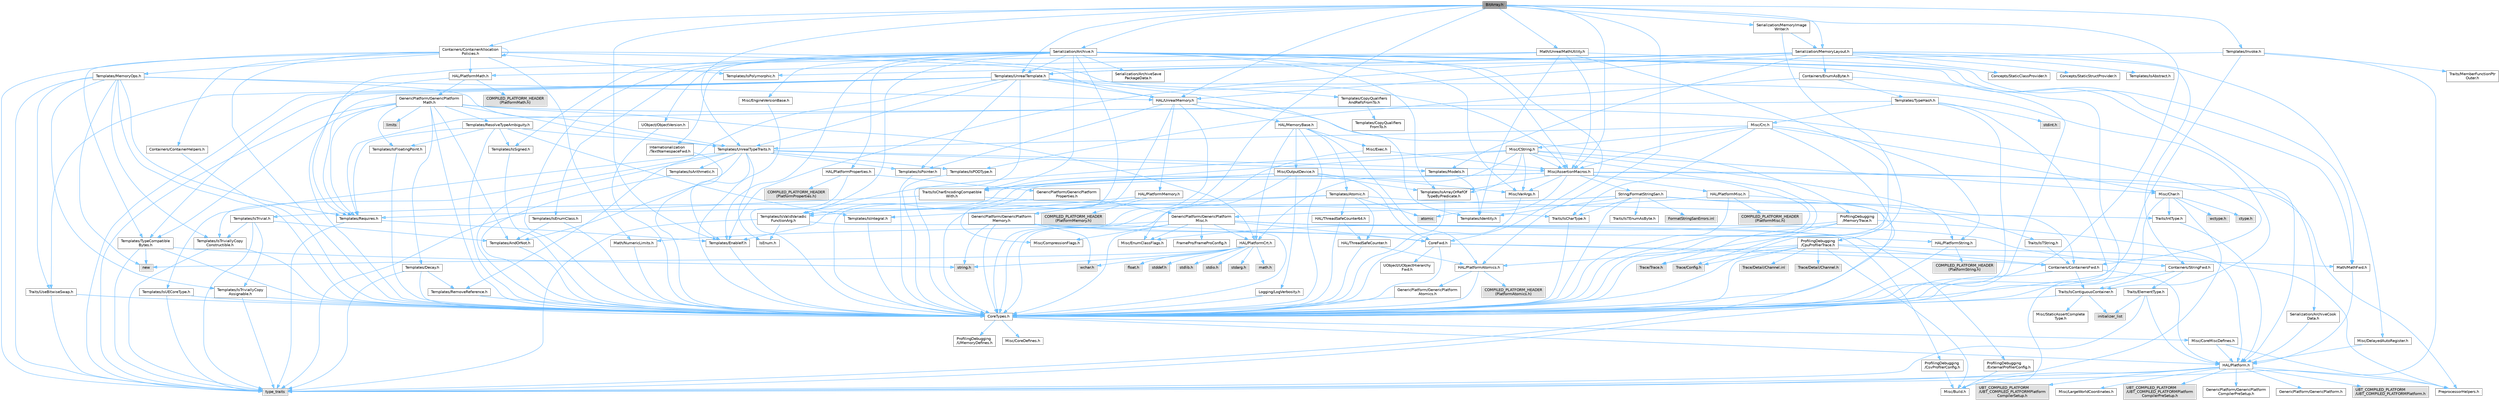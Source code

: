 digraph "BitArray.h"
{
 // INTERACTIVE_SVG=YES
 // LATEX_PDF_SIZE
  bgcolor="transparent";
  edge [fontname=Helvetica,fontsize=10,labelfontname=Helvetica,labelfontsize=10];
  node [fontname=Helvetica,fontsize=10,shape=box,height=0.2,width=0.4];
  Node1 [id="Node000001",label="BitArray.h",height=0.2,width=0.4,color="gray40", fillcolor="grey60", style="filled", fontcolor="black",tooltip=" "];
  Node1 -> Node2 [id="edge1_Node000001_Node000002",color="steelblue1",style="solid",tooltip=" "];
  Node2 [id="Node000002",label="Containers/ContainerAllocation\lPolicies.h",height=0.2,width=0.4,color="grey40", fillcolor="white", style="filled",URL="$d7/dff/ContainerAllocationPolicies_8h.html",tooltip=" "];
  Node2 -> Node3 [id="edge2_Node000002_Node000003",color="steelblue1",style="solid",tooltip=" "];
  Node3 [id="Node000003",label="CoreTypes.h",height=0.2,width=0.4,color="grey40", fillcolor="white", style="filled",URL="$dc/dec/CoreTypes_8h.html",tooltip=" "];
  Node3 -> Node4 [id="edge3_Node000003_Node000004",color="steelblue1",style="solid",tooltip=" "];
  Node4 [id="Node000004",label="HAL/Platform.h",height=0.2,width=0.4,color="grey40", fillcolor="white", style="filled",URL="$d9/dd0/Platform_8h.html",tooltip=" "];
  Node4 -> Node5 [id="edge4_Node000004_Node000005",color="steelblue1",style="solid",tooltip=" "];
  Node5 [id="Node000005",label="Misc/Build.h",height=0.2,width=0.4,color="grey40", fillcolor="white", style="filled",URL="$d3/dbb/Build_8h.html",tooltip=" "];
  Node4 -> Node6 [id="edge5_Node000004_Node000006",color="steelblue1",style="solid",tooltip=" "];
  Node6 [id="Node000006",label="Misc/LargeWorldCoordinates.h",height=0.2,width=0.4,color="grey40", fillcolor="white", style="filled",URL="$d2/dcb/LargeWorldCoordinates_8h.html",tooltip=" "];
  Node4 -> Node7 [id="edge6_Node000004_Node000007",color="steelblue1",style="solid",tooltip=" "];
  Node7 [id="Node000007",label="type_traits",height=0.2,width=0.4,color="grey60", fillcolor="#E0E0E0", style="filled",tooltip=" "];
  Node4 -> Node8 [id="edge7_Node000004_Node000008",color="steelblue1",style="solid",tooltip=" "];
  Node8 [id="Node000008",label="PreprocessorHelpers.h",height=0.2,width=0.4,color="grey40", fillcolor="white", style="filled",URL="$db/ddb/PreprocessorHelpers_8h.html",tooltip=" "];
  Node4 -> Node9 [id="edge8_Node000004_Node000009",color="steelblue1",style="solid",tooltip=" "];
  Node9 [id="Node000009",label="UBT_COMPILED_PLATFORM\l/UBT_COMPILED_PLATFORMPlatform\lCompilerPreSetup.h",height=0.2,width=0.4,color="grey60", fillcolor="#E0E0E0", style="filled",tooltip=" "];
  Node4 -> Node10 [id="edge9_Node000004_Node000010",color="steelblue1",style="solid",tooltip=" "];
  Node10 [id="Node000010",label="GenericPlatform/GenericPlatform\lCompilerPreSetup.h",height=0.2,width=0.4,color="grey40", fillcolor="white", style="filled",URL="$d9/dc8/GenericPlatformCompilerPreSetup_8h.html",tooltip=" "];
  Node4 -> Node11 [id="edge10_Node000004_Node000011",color="steelblue1",style="solid",tooltip=" "];
  Node11 [id="Node000011",label="GenericPlatform/GenericPlatform.h",height=0.2,width=0.4,color="grey40", fillcolor="white", style="filled",URL="$d6/d84/GenericPlatform_8h.html",tooltip=" "];
  Node4 -> Node12 [id="edge11_Node000004_Node000012",color="steelblue1",style="solid",tooltip=" "];
  Node12 [id="Node000012",label="UBT_COMPILED_PLATFORM\l/UBT_COMPILED_PLATFORMPlatform.h",height=0.2,width=0.4,color="grey60", fillcolor="#E0E0E0", style="filled",tooltip=" "];
  Node4 -> Node13 [id="edge12_Node000004_Node000013",color="steelblue1",style="solid",tooltip=" "];
  Node13 [id="Node000013",label="UBT_COMPILED_PLATFORM\l/UBT_COMPILED_PLATFORMPlatform\lCompilerSetup.h",height=0.2,width=0.4,color="grey60", fillcolor="#E0E0E0", style="filled",tooltip=" "];
  Node3 -> Node14 [id="edge13_Node000003_Node000014",color="steelblue1",style="solid",tooltip=" "];
  Node14 [id="Node000014",label="ProfilingDebugging\l/UMemoryDefines.h",height=0.2,width=0.4,color="grey40", fillcolor="white", style="filled",URL="$d2/da2/UMemoryDefines_8h.html",tooltip=" "];
  Node3 -> Node15 [id="edge14_Node000003_Node000015",color="steelblue1",style="solid",tooltip=" "];
  Node15 [id="Node000015",label="Misc/CoreMiscDefines.h",height=0.2,width=0.4,color="grey40", fillcolor="white", style="filled",URL="$da/d38/CoreMiscDefines_8h.html",tooltip=" "];
  Node15 -> Node4 [id="edge15_Node000015_Node000004",color="steelblue1",style="solid",tooltip=" "];
  Node15 -> Node8 [id="edge16_Node000015_Node000008",color="steelblue1",style="solid",tooltip=" "];
  Node3 -> Node16 [id="edge17_Node000003_Node000016",color="steelblue1",style="solid",tooltip=" "];
  Node16 [id="Node000016",label="Misc/CoreDefines.h",height=0.2,width=0.4,color="grey40", fillcolor="white", style="filled",URL="$d3/dd2/CoreDefines_8h.html",tooltip=" "];
  Node2 -> Node17 [id="edge18_Node000002_Node000017",color="steelblue1",style="solid",tooltip=" "];
  Node17 [id="Node000017",label="Containers/ContainerHelpers.h",height=0.2,width=0.4,color="grey40", fillcolor="white", style="filled",URL="$d7/d33/ContainerHelpers_8h.html",tooltip=" "];
  Node17 -> Node3 [id="edge19_Node000017_Node000003",color="steelblue1",style="solid",tooltip=" "];
  Node2 -> Node2 [id="edge20_Node000002_Node000002",color="steelblue1",style="solid",tooltip=" "];
  Node2 -> Node18 [id="edge21_Node000002_Node000018",color="steelblue1",style="solid",tooltip=" "];
  Node18 [id="Node000018",label="HAL/PlatformMath.h",height=0.2,width=0.4,color="grey40", fillcolor="white", style="filled",URL="$dc/d53/PlatformMath_8h.html",tooltip=" "];
  Node18 -> Node3 [id="edge22_Node000018_Node000003",color="steelblue1",style="solid",tooltip=" "];
  Node18 -> Node19 [id="edge23_Node000018_Node000019",color="steelblue1",style="solid",tooltip=" "];
  Node19 [id="Node000019",label="GenericPlatform/GenericPlatform\lMath.h",height=0.2,width=0.4,color="grey40", fillcolor="white", style="filled",URL="$d5/d79/GenericPlatformMath_8h.html",tooltip=" "];
  Node19 -> Node3 [id="edge24_Node000019_Node000003",color="steelblue1",style="solid",tooltip=" "];
  Node19 -> Node20 [id="edge25_Node000019_Node000020",color="steelblue1",style="solid",tooltip=" "];
  Node20 [id="Node000020",label="Containers/ContainersFwd.h",height=0.2,width=0.4,color="grey40", fillcolor="white", style="filled",URL="$d4/d0a/ContainersFwd_8h.html",tooltip=" "];
  Node20 -> Node4 [id="edge26_Node000020_Node000004",color="steelblue1",style="solid",tooltip=" "];
  Node20 -> Node3 [id="edge27_Node000020_Node000003",color="steelblue1",style="solid",tooltip=" "];
  Node20 -> Node21 [id="edge28_Node000020_Node000021",color="steelblue1",style="solid",tooltip=" "];
  Node21 [id="Node000021",label="Traits/IsContiguousContainer.h",height=0.2,width=0.4,color="grey40", fillcolor="white", style="filled",URL="$d5/d3c/IsContiguousContainer_8h.html",tooltip=" "];
  Node21 -> Node3 [id="edge29_Node000021_Node000003",color="steelblue1",style="solid",tooltip=" "];
  Node21 -> Node22 [id="edge30_Node000021_Node000022",color="steelblue1",style="solid",tooltip=" "];
  Node22 [id="Node000022",label="Misc/StaticAssertComplete\lType.h",height=0.2,width=0.4,color="grey40", fillcolor="white", style="filled",URL="$d5/d4e/StaticAssertCompleteType_8h.html",tooltip=" "];
  Node21 -> Node23 [id="edge31_Node000021_Node000023",color="steelblue1",style="solid",tooltip=" "];
  Node23 [id="Node000023",label="initializer_list",height=0.2,width=0.4,color="grey60", fillcolor="#E0E0E0", style="filled",tooltip=" "];
  Node19 -> Node24 [id="edge32_Node000019_Node000024",color="steelblue1",style="solid",tooltip=" "];
  Node24 [id="Node000024",label="HAL/PlatformCrt.h",height=0.2,width=0.4,color="grey40", fillcolor="white", style="filled",URL="$d8/d75/PlatformCrt_8h.html",tooltip=" "];
  Node24 -> Node25 [id="edge33_Node000024_Node000025",color="steelblue1",style="solid",tooltip=" "];
  Node25 [id="Node000025",label="new",height=0.2,width=0.4,color="grey60", fillcolor="#E0E0E0", style="filled",tooltip=" "];
  Node24 -> Node26 [id="edge34_Node000024_Node000026",color="steelblue1",style="solid",tooltip=" "];
  Node26 [id="Node000026",label="wchar.h",height=0.2,width=0.4,color="grey60", fillcolor="#E0E0E0", style="filled",tooltip=" "];
  Node24 -> Node27 [id="edge35_Node000024_Node000027",color="steelblue1",style="solid",tooltip=" "];
  Node27 [id="Node000027",label="stddef.h",height=0.2,width=0.4,color="grey60", fillcolor="#E0E0E0", style="filled",tooltip=" "];
  Node24 -> Node28 [id="edge36_Node000024_Node000028",color="steelblue1",style="solid",tooltip=" "];
  Node28 [id="Node000028",label="stdlib.h",height=0.2,width=0.4,color="grey60", fillcolor="#E0E0E0", style="filled",tooltip=" "];
  Node24 -> Node29 [id="edge37_Node000024_Node000029",color="steelblue1",style="solid",tooltip=" "];
  Node29 [id="Node000029",label="stdio.h",height=0.2,width=0.4,color="grey60", fillcolor="#E0E0E0", style="filled",tooltip=" "];
  Node24 -> Node30 [id="edge38_Node000024_Node000030",color="steelblue1",style="solid",tooltip=" "];
  Node30 [id="Node000030",label="stdarg.h",height=0.2,width=0.4,color="grey60", fillcolor="#E0E0E0", style="filled",tooltip=" "];
  Node24 -> Node31 [id="edge39_Node000024_Node000031",color="steelblue1",style="solid",tooltip=" "];
  Node31 [id="Node000031",label="math.h",height=0.2,width=0.4,color="grey60", fillcolor="#E0E0E0", style="filled",tooltip=" "];
  Node24 -> Node32 [id="edge40_Node000024_Node000032",color="steelblue1",style="solid",tooltip=" "];
  Node32 [id="Node000032",label="float.h",height=0.2,width=0.4,color="grey60", fillcolor="#E0E0E0", style="filled",tooltip=" "];
  Node24 -> Node33 [id="edge41_Node000024_Node000033",color="steelblue1",style="solid",tooltip=" "];
  Node33 [id="Node000033",label="string.h",height=0.2,width=0.4,color="grey60", fillcolor="#E0E0E0", style="filled",tooltip=" "];
  Node19 -> Node34 [id="edge42_Node000019_Node000034",color="steelblue1",style="solid",tooltip=" "];
  Node34 [id="Node000034",label="Templates/AndOrNot.h",height=0.2,width=0.4,color="grey40", fillcolor="white", style="filled",URL="$db/d0a/AndOrNot_8h.html",tooltip=" "];
  Node34 -> Node3 [id="edge43_Node000034_Node000003",color="steelblue1",style="solid",tooltip=" "];
  Node19 -> Node35 [id="edge44_Node000019_Node000035",color="steelblue1",style="solid",tooltip=" "];
  Node35 [id="Node000035",label="Templates/Decay.h",height=0.2,width=0.4,color="grey40", fillcolor="white", style="filled",URL="$dd/d0f/Decay_8h.html",tooltip=" "];
  Node35 -> Node3 [id="edge45_Node000035_Node000003",color="steelblue1",style="solid",tooltip=" "];
  Node35 -> Node36 [id="edge46_Node000035_Node000036",color="steelblue1",style="solid",tooltip=" "];
  Node36 [id="Node000036",label="Templates/RemoveReference.h",height=0.2,width=0.4,color="grey40", fillcolor="white", style="filled",URL="$da/dbe/RemoveReference_8h.html",tooltip=" "];
  Node36 -> Node3 [id="edge47_Node000036_Node000003",color="steelblue1",style="solid",tooltip=" "];
  Node35 -> Node7 [id="edge48_Node000035_Node000007",color="steelblue1",style="solid",tooltip=" "];
  Node19 -> Node37 [id="edge49_Node000019_Node000037",color="steelblue1",style="solid",tooltip=" "];
  Node37 [id="Node000037",label="Templates/IsFloatingPoint.h",height=0.2,width=0.4,color="grey40", fillcolor="white", style="filled",URL="$d3/d11/IsFloatingPoint_8h.html",tooltip=" "];
  Node37 -> Node3 [id="edge50_Node000037_Node000003",color="steelblue1",style="solid",tooltip=" "];
  Node19 -> Node38 [id="edge51_Node000019_Node000038",color="steelblue1",style="solid",tooltip=" "];
  Node38 [id="Node000038",label="Templates/UnrealTypeTraits.h",height=0.2,width=0.4,color="grey40", fillcolor="white", style="filled",URL="$d2/d2d/UnrealTypeTraits_8h.html",tooltip=" "];
  Node38 -> Node3 [id="edge52_Node000038_Node000003",color="steelblue1",style="solid",tooltip=" "];
  Node38 -> Node39 [id="edge53_Node000038_Node000039",color="steelblue1",style="solid",tooltip=" "];
  Node39 [id="Node000039",label="Templates/IsPointer.h",height=0.2,width=0.4,color="grey40", fillcolor="white", style="filled",URL="$d7/d05/IsPointer_8h.html",tooltip=" "];
  Node39 -> Node3 [id="edge54_Node000039_Node000003",color="steelblue1",style="solid",tooltip=" "];
  Node38 -> Node40 [id="edge55_Node000038_Node000040",color="steelblue1",style="solid",tooltip=" "];
  Node40 [id="Node000040",label="Misc/AssertionMacros.h",height=0.2,width=0.4,color="grey40", fillcolor="white", style="filled",URL="$d0/dfa/AssertionMacros_8h.html",tooltip=" "];
  Node40 -> Node3 [id="edge56_Node000040_Node000003",color="steelblue1",style="solid",tooltip=" "];
  Node40 -> Node4 [id="edge57_Node000040_Node000004",color="steelblue1",style="solid",tooltip=" "];
  Node40 -> Node41 [id="edge58_Node000040_Node000041",color="steelblue1",style="solid",tooltip=" "];
  Node41 [id="Node000041",label="HAL/PlatformMisc.h",height=0.2,width=0.4,color="grey40", fillcolor="white", style="filled",URL="$d0/df5/PlatformMisc_8h.html",tooltip=" "];
  Node41 -> Node3 [id="edge59_Node000041_Node000003",color="steelblue1",style="solid",tooltip=" "];
  Node41 -> Node42 [id="edge60_Node000041_Node000042",color="steelblue1",style="solid",tooltip=" "];
  Node42 [id="Node000042",label="GenericPlatform/GenericPlatform\lMisc.h",height=0.2,width=0.4,color="grey40", fillcolor="white", style="filled",URL="$db/d9a/GenericPlatformMisc_8h.html",tooltip=" "];
  Node42 -> Node43 [id="edge61_Node000042_Node000043",color="steelblue1",style="solid",tooltip=" "];
  Node43 [id="Node000043",label="Containers/StringFwd.h",height=0.2,width=0.4,color="grey40", fillcolor="white", style="filled",URL="$df/d37/StringFwd_8h.html",tooltip=" "];
  Node43 -> Node3 [id="edge62_Node000043_Node000003",color="steelblue1",style="solid",tooltip=" "];
  Node43 -> Node44 [id="edge63_Node000043_Node000044",color="steelblue1",style="solid",tooltip=" "];
  Node44 [id="Node000044",label="Traits/ElementType.h",height=0.2,width=0.4,color="grey40", fillcolor="white", style="filled",URL="$d5/d4f/ElementType_8h.html",tooltip=" "];
  Node44 -> Node4 [id="edge64_Node000044_Node000004",color="steelblue1",style="solid",tooltip=" "];
  Node44 -> Node23 [id="edge65_Node000044_Node000023",color="steelblue1",style="solid",tooltip=" "];
  Node44 -> Node7 [id="edge66_Node000044_Node000007",color="steelblue1",style="solid",tooltip=" "];
  Node43 -> Node21 [id="edge67_Node000043_Node000021",color="steelblue1",style="solid",tooltip=" "];
  Node42 -> Node45 [id="edge68_Node000042_Node000045",color="steelblue1",style="solid",tooltip=" "];
  Node45 [id="Node000045",label="CoreFwd.h",height=0.2,width=0.4,color="grey40", fillcolor="white", style="filled",URL="$d1/d1e/CoreFwd_8h.html",tooltip=" "];
  Node45 -> Node3 [id="edge69_Node000045_Node000003",color="steelblue1",style="solid",tooltip=" "];
  Node45 -> Node20 [id="edge70_Node000045_Node000020",color="steelblue1",style="solid",tooltip=" "];
  Node45 -> Node46 [id="edge71_Node000045_Node000046",color="steelblue1",style="solid",tooltip=" "];
  Node46 [id="Node000046",label="Math/MathFwd.h",height=0.2,width=0.4,color="grey40", fillcolor="white", style="filled",URL="$d2/d10/MathFwd_8h.html",tooltip=" "];
  Node46 -> Node4 [id="edge72_Node000046_Node000004",color="steelblue1",style="solid",tooltip=" "];
  Node45 -> Node47 [id="edge73_Node000045_Node000047",color="steelblue1",style="solid",tooltip=" "];
  Node47 [id="Node000047",label="UObject/UObjectHierarchy\lFwd.h",height=0.2,width=0.4,color="grey40", fillcolor="white", style="filled",URL="$d3/d13/UObjectHierarchyFwd_8h.html",tooltip=" "];
  Node42 -> Node3 [id="edge74_Node000042_Node000003",color="steelblue1",style="solid",tooltip=" "];
  Node42 -> Node48 [id="edge75_Node000042_Node000048",color="steelblue1",style="solid",tooltip=" "];
  Node48 [id="Node000048",label="FramePro/FrameProConfig.h",height=0.2,width=0.4,color="grey40", fillcolor="white", style="filled",URL="$d7/d90/FrameProConfig_8h.html",tooltip=" "];
  Node42 -> Node24 [id="edge76_Node000042_Node000024",color="steelblue1",style="solid",tooltip=" "];
  Node42 -> Node49 [id="edge77_Node000042_Node000049",color="steelblue1",style="solid",tooltip=" "];
  Node49 [id="Node000049",label="Math/NumericLimits.h",height=0.2,width=0.4,color="grey40", fillcolor="white", style="filled",URL="$df/d1b/NumericLimits_8h.html",tooltip=" "];
  Node49 -> Node3 [id="edge78_Node000049_Node000003",color="steelblue1",style="solid",tooltip=" "];
  Node42 -> Node50 [id="edge79_Node000042_Node000050",color="steelblue1",style="solid",tooltip=" "];
  Node50 [id="Node000050",label="Misc/CompressionFlags.h",height=0.2,width=0.4,color="grey40", fillcolor="white", style="filled",URL="$d9/d76/CompressionFlags_8h.html",tooltip=" "];
  Node42 -> Node51 [id="edge80_Node000042_Node000051",color="steelblue1",style="solid",tooltip=" "];
  Node51 [id="Node000051",label="Misc/EnumClassFlags.h",height=0.2,width=0.4,color="grey40", fillcolor="white", style="filled",URL="$d8/de7/EnumClassFlags_8h.html",tooltip=" "];
  Node42 -> Node52 [id="edge81_Node000042_Node000052",color="steelblue1",style="solid",tooltip=" "];
  Node52 [id="Node000052",label="ProfilingDebugging\l/CsvProfilerConfig.h",height=0.2,width=0.4,color="grey40", fillcolor="white", style="filled",URL="$d3/d88/CsvProfilerConfig_8h.html",tooltip=" "];
  Node52 -> Node5 [id="edge82_Node000052_Node000005",color="steelblue1",style="solid",tooltip=" "];
  Node42 -> Node53 [id="edge83_Node000042_Node000053",color="steelblue1",style="solid",tooltip=" "];
  Node53 [id="Node000053",label="ProfilingDebugging\l/ExternalProfilerConfig.h",height=0.2,width=0.4,color="grey40", fillcolor="white", style="filled",URL="$d3/dbb/ExternalProfilerConfig_8h.html",tooltip=" "];
  Node53 -> Node5 [id="edge84_Node000053_Node000005",color="steelblue1",style="solid",tooltip=" "];
  Node41 -> Node54 [id="edge85_Node000041_Node000054",color="steelblue1",style="solid",tooltip=" "];
  Node54 [id="Node000054",label="COMPILED_PLATFORM_HEADER\l(PlatformMisc.h)",height=0.2,width=0.4,color="grey60", fillcolor="#E0E0E0", style="filled",tooltip=" "];
  Node41 -> Node55 [id="edge86_Node000041_Node000055",color="steelblue1",style="solid",tooltip=" "];
  Node55 [id="Node000055",label="ProfilingDebugging\l/CpuProfilerTrace.h",height=0.2,width=0.4,color="grey40", fillcolor="white", style="filled",URL="$da/dcb/CpuProfilerTrace_8h.html",tooltip=" "];
  Node55 -> Node3 [id="edge87_Node000055_Node000003",color="steelblue1",style="solid",tooltip=" "];
  Node55 -> Node20 [id="edge88_Node000055_Node000020",color="steelblue1",style="solid",tooltip=" "];
  Node55 -> Node56 [id="edge89_Node000055_Node000056",color="steelblue1",style="solid",tooltip=" "];
  Node56 [id="Node000056",label="HAL/PlatformAtomics.h",height=0.2,width=0.4,color="grey40", fillcolor="white", style="filled",URL="$d3/d36/PlatformAtomics_8h.html",tooltip=" "];
  Node56 -> Node3 [id="edge90_Node000056_Node000003",color="steelblue1",style="solid",tooltip=" "];
  Node56 -> Node57 [id="edge91_Node000056_Node000057",color="steelblue1",style="solid",tooltip=" "];
  Node57 [id="Node000057",label="GenericPlatform/GenericPlatform\lAtomics.h",height=0.2,width=0.4,color="grey40", fillcolor="white", style="filled",URL="$da/d72/GenericPlatformAtomics_8h.html",tooltip=" "];
  Node57 -> Node3 [id="edge92_Node000057_Node000003",color="steelblue1",style="solid",tooltip=" "];
  Node56 -> Node58 [id="edge93_Node000056_Node000058",color="steelblue1",style="solid",tooltip=" "];
  Node58 [id="Node000058",label="COMPILED_PLATFORM_HEADER\l(PlatformAtomics.h)",height=0.2,width=0.4,color="grey60", fillcolor="#E0E0E0", style="filled",tooltip=" "];
  Node55 -> Node8 [id="edge94_Node000055_Node000008",color="steelblue1",style="solid",tooltip=" "];
  Node55 -> Node5 [id="edge95_Node000055_Node000005",color="steelblue1",style="solid",tooltip=" "];
  Node55 -> Node59 [id="edge96_Node000055_Node000059",color="steelblue1",style="solid",tooltip=" "];
  Node59 [id="Node000059",label="Trace/Config.h",height=0.2,width=0.4,color="grey60", fillcolor="#E0E0E0", style="filled",tooltip=" "];
  Node55 -> Node60 [id="edge97_Node000055_Node000060",color="steelblue1",style="solid",tooltip=" "];
  Node60 [id="Node000060",label="Trace/Detail/Channel.h",height=0.2,width=0.4,color="grey60", fillcolor="#E0E0E0", style="filled",tooltip=" "];
  Node55 -> Node61 [id="edge98_Node000055_Node000061",color="steelblue1",style="solid",tooltip=" "];
  Node61 [id="Node000061",label="Trace/Detail/Channel.inl",height=0.2,width=0.4,color="grey60", fillcolor="#E0E0E0", style="filled",tooltip=" "];
  Node55 -> Node62 [id="edge99_Node000055_Node000062",color="steelblue1",style="solid",tooltip=" "];
  Node62 [id="Node000062",label="Trace/Trace.h",height=0.2,width=0.4,color="grey60", fillcolor="#E0E0E0", style="filled",tooltip=" "];
  Node40 -> Node8 [id="edge100_Node000040_Node000008",color="steelblue1",style="solid",tooltip=" "];
  Node40 -> Node63 [id="edge101_Node000040_Node000063",color="steelblue1",style="solid",tooltip=" "];
  Node63 [id="Node000063",label="Templates/EnableIf.h",height=0.2,width=0.4,color="grey40", fillcolor="white", style="filled",URL="$d7/d60/EnableIf_8h.html",tooltip=" "];
  Node63 -> Node3 [id="edge102_Node000063_Node000003",color="steelblue1",style="solid",tooltip=" "];
  Node40 -> Node64 [id="edge103_Node000040_Node000064",color="steelblue1",style="solid",tooltip=" "];
  Node64 [id="Node000064",label="Templates/IsArrayOrRefOf\lTypeByPredicate.h",height=0.2,width=0.4,color="grey40", fillcolor="white", style="filled",URL="$d6/da1/IsArrayOrRefOfTypeByPredicate_8h.html",tooltip=" "];
  Node64 -> Node3 [id="edge104_Node000064_Node000003",color="steelblue1",style="solid",tooltip=" "];
  Node40 -> Node65 [id="edge105_Node000040_Node000065",color="steelblue1",style="solid",tooltip=" "];
  Node65 [id="Node000065",label="Templates/IsValidVariadic\lFunctionArg.h",height=0.2,width=0.4,color="grey40", fillcolor="white", style="filled",URL="$d0/dc8/IsValidVariadicFunctionArg_8h.html",tooltip=" "];
  Node65 -> Node3 [id="edge106_Node000065_Node000003",color="steelblue1",style="solid",tooltip=" "];
  Node65 -> Node66 [id="edge107_Node000065_Node000066",color="steelblue1",style="solid",tooltip=" "];
  Node66 [id="Node000066",label="IsEnum.h",height=0.2,width=0.4,color="grey40", fillcolor="white", style="filled",URL="$d4/de5/IsEnum_8h.html",tooltip=" "];
  Node65 -> Node7 [id="edge108_Node000065_Node000007",color="steelblue1",style="solid",tooltip=" "];
  Node40 -> Node67 [id="edge109_Node000040_Node000067",color="steelblue1",style="solid",tooltip=" "];
  Node67 [id="Node000067",label="Traits/IsCharEncodingCompatible\lWith.h",height=0.2,width=0.4,color="grey40", fillcolor="white", style="filled",URL="$df/dd1/IsCharEncodingCompatibleWith_8h.html",tooltip=" "];
  Node67 -> Node7 [id="edge110_Node000067_Node000007",color="steelblue1",style="solid",tooltip=" "];
  Node67 -> Node68 [id="edge111_Node000067_Node000068",color="steelblue1",style="solid",tooltip=" "];
  Node68 [id="Node000068",label="Traits/IsCharType.h",height=0.2,width=0.4,color="grey40", fillcolor="white", style="filled",URL="$db/d51/IsCharType_8h.html",tooltip=" "];
  Node68 -> Node3 [id="edge112_Node000068_Node000003",color="steelblue1",style="solid",tooltip=" "];
  Node40 -> Node69 [id="edge113_Node000040_Node000069",color="steelblue1",style="solid",tooltip=" "];
  Node69 [id="Node000069",label="Misc/VarArgs.h",height=0.2,width=0.4,color="grey40", fillcolor="white", style="filled",URL="$d5/d6f/VarArgs_8h.html",tooltip=" "];
  Node69 -> Node3 [id="edge114_Node000069_Node000003",color="steelblue1",style="solid",tooltip=" "];
  Node40 -> Node70 [id="edge115_Node000040_Node000070",color="steelblue1",style="solid",tooltip=" "];
  Node70 [id="Node000070",label="String/FormatStringSan.h",height=0.2,width=0.4,color="grey40", fillcolor="white", style="filled",URL="$d3/d8b/FormatStringSan_8h.html",tooltip=" "];
  Node70 -> Node7 [id="edge116_Node000070_Node000007",color="steelblue1",style="solid",tooltip=" "];
  Node70 -> Node3 [id="edge117_Node000070_Node000003",color="steelblue1",style="solid",tooltip=" "];
  Node70 -> Node71 [id="edge118_Node000070_Node000071",color="steelblue1",style="solid",tooltip=" "];
  Node71 [id="Node000071",label="Templates/Requires.h",height=0.2,width=0.4,color="grey40", fillcolor="white", style="filled",URL="$dc/d96/Requires_8h.html",tooltip=" "];
  Node71 -> Node63 [id="edge119_Node000071_Node000063",color="steelblue1",style="solid",tooltip=" "];
  Node71 -> Node7 [id="edge120_Node000071_Node000007",color="steelblue1",style="solid",tooltip=" "];
  Node70 -> Node72 [id="edge121_Node000070_Node000072",color="steelblue1",style="solid",tooltip=" "];
  Node72 [id="Node000072",label="Templates/Identity.h",height=0.2,width=0.4,color="grey40", fillcolor="white", style="filled",URL="$d0/dd5/Identity_8h.html",tooltip=" "];
  Node70 -> Node65 [id="edge122_Node000070_Node000065",color="steelblue1",style="solid",tooltip=" "];
  Node70 -> Node68 [id="edge123_Node000070_Node000068",color="steelblue1",style="solid",tooltip=" "];
  Node70 -> Node73 [id="edge124_Node000070_Node000073",color="steelblue1",style="solid",tooltip=" "];
  Node73 [id="Node000073",label="Traits/IsTEnumAsByte.h",height=0.2,width=0.4,color="grey40", fillcolor="white", style="filled",URL="$d1/de6/IsTEnumAsByte_8h.html",tooltip=" "];
  Node70 -> Node74 [id="edge125_Node000070_Node000074",color="steelblue1",style="solid",tooltip=" "];
  Node74 [id="Node000074",label="Traits/IsTString.h",height=0.2,width=0.4,color="grey40", fillcolor="white", style="filled",URL="$d0/df8/IsTString_8h.html",tooltip=" "];
  Node74 -> Node20 [id="edge126_Node000074_Node000020",color="steelblue1",style="solid",tooltip=" "];
  Node70 -> Node20 [id="edge127_Node000070_Node000020",color="steelblue1",style="solid",tooltip=" "];
  Node70 -> Node75 [id="edge128_Node000070_Node000075",color="steelblue1",style="solid",tooltip=" "];
  Node75 [id="Node000075",label="FormatStringSanErrors.inl",height=0.2,width=0.4,color="grey60", fillcolor="#E0E0E0", style="filled",tooltip=" "];
  Node40 -> Node76 [id="edge129_Node000040_Node000076",color="steelblue1",style="solid",tooltip=" "];
  Node76 [id="Node000076",label="atomic",height=0.2,width=0.4,color="grey60", fillcolor="#E0E0E0", style="filled",tooltip=" "];
  Node38 -> Node34 [id="edge130_Node000038_Node000034",color="steelblue1",style="solid",tooltip=" "];
  Node38 -> Node63 [id="edge131_Node000038_Node000063",color="steelblue1",style="solid",tooltip=" "];
  Node38 -> Node77 [id="edge132_Node000038_Node000077",color="steelblue1",style="solid",tooltip=" "];
  Node77 [id="Node000077",label="Templates/IsArithmetic.h",height=0.2,width=0.4,color="grey40", fillcolor="white", style="filled",URL="$d2/d5d/IsArithmetic_8h.html",tooltip=" "];
  Node77 -> Node3 [id="edge133_Node000077_Node000003",color="steelblue1",style="solid",tooltip=" "];
  Node38 -> Node66 [id="edge134_Node000038_Node000066",color="steelblue1",style="solid",tooltip=" "];
  Node38 -> Node78 [id="edge135_Node000038_Node000078",color="steelblue1",style="solid",tooltip=" "];
  Node78 [id="Node000078",label="Templates/Models.h",height=0.2,width=0.4,color="grey40", fillcolor="white", style="filled",URL="$d3/d0c/Models_8h.html",tooltip=" "];
  Node78 -> Node72 [id="edge136_Node000078_Node000072",color="steelblue1",style="solid",tooltip=" "];
  Node38 -> Node79 [id="edge137_Node000038_Node000079",color="steelblue1",style="solid",tooltip=" "];
  Node79 [id="Node000079",label="Templates/IsPODType.h",height=0.2,width=0.4,color="grey40", fillcolor="white", style="filled",URL="$d7/db1/IsPODType_8h.html",tooltip=" "];
  Node79 -> Node3 [id="edge138_Node000079_Node000003",color="steelblue1",style="solid",tooltip=" "];
  Node38 -> Node80 [id="edge139_Node000038_Node000080",color="steelblue1",style="solid",tooltip=" "];
  Node80 [id="Node000080",label="Templates/IsUECoreType.h",height=0.2,width=0.4,color="grey40", fillcolor="white", style="filled",URL="$d1/db8/IsUECoreType_8h.html",tooltip=" "];
  Node80 -> Node3 [id="edge140_Node000080_Node000003",color="steelblue1",style="solid",tooltip=" "];
  Node80 -> Node7 [id="edge141_Node000080_Node000007",color="steelblue1",style="solid",tooltip=" "];
  Node38 -> Node81 [id="edge142_Node000038_Node000081",color="steelblue1",style="solid",tooltip=" "];
  Node81 [id="Node000081",label="Templates/IsTriviallyCopy\lConstructible.h",height=0.2,width=0.4,color="grey40", fillcolor="white", style="filled",URL="$d3/d78/IsTriviallyCopyConstructible_8h.html",tooltip=" "];
  Node81 -> Node3 [id="edge143_Node000081_Node000003",color="steelblue1",style="solid",tooltip=" "];
  Node81 -> Node7 [id="edge144_Node000081_Node000007",color="steelblue1",style="solid",tooltip=" "];
  Node19 -> Node71 [id="edge145_Node000019_Node000071",color="steelblue1",style="solid",tooltip=" "];
  Node19 -> Node82 [id="edge146_Node000019_Node000082",color="steelblue1",style="solid",tooltip=" "];
  Node82 [id="Node000082",label="Templates/ResolveTypeAmbiguity.h",height=0.2,width=0.4,color="grey40", fillcolor="white", style="filled",URL="$df/d1f/ResolveTypeAmbiguity_8h.html",tooltip=" "];
  Node82 -> Node3 [id="edge147_Node000082_Node000003",color="steelblue1",style="solid",tooltip=" "];
  Node82 -> Node37 [id="edge148_Node000082_Node000037",color="steelblue1",style="solid",tooltip=" "];
  Node82 -> Node38 [id="edge149_Node000082_Node000038",color="steelblue1",style="solid",tooltip=" "];
  Node82 -> Node83 [id="edge150_Node000082_Node000083",color="steelblue1",style="solid",tooltip=" "];
  Node83 [id="Node000083",label="Templates/IsSigned.h",height=0.2,width=0.4,color="grey40", fillcolor="white", style="filled",URL="$d8/dd8/IsSigned_8h.html",tooltip=" "];
  Node83 -> Node3 [id="edge151_Node000083_Node000003",color="steelblue1",style="solid",tooltip=" "];
  Node82 -> Node84 [id="edge152_Node000082_Node000084",color="steelblue1",style="solid",tooltip=" "];
  Node84 [id="Node000084",label="Templates/IsIntegral.h",height=0.2,width=0.4,color="grey40", fillcolor="white", style="filled",URL="$da/d64/IsIntegral_8h.html",tooltip=" "];
  Node84 -> Node3 [id="edge153_Node000084_Node000003",color="steelblue1",style="solid",tooltip=" "];
  Node82 -> Node71 [id="edge154_Node000082_Node000071",color="steelblue1",style="solid",tooltip=" "];
  Node19 -> Node85 [id="edge155_Node000019_Node000085",color="steelblue1",style="solid",tooltip=" "];
  Node85 [id="Node000085",label="Templates/TypeCompatible\lBytes.h",height=0.2,width=0.4,color="grey40", fillcolor="white", style="filled",URL="$df/d0a/TypeCompatibleBytes_8h.html",tooltip=" "];
  Node85 -> Node3 [id="edge156_Node000085_Node000003",color="steelblue1",style="solid",tooltip=" "];
  Node85 -> Node33 [id="edge157_Node000085_Node000033",color="steelblue1",style="solid",tooltip=" "];
  Node85 -> Node25 [id="edge158_Node000085_Node000025",color="steelblue1",style="solid",tooltip=" "];
  Node85 -> Node7 [id="edge159_Node000085_Node000007",color="steelblue1",style="solid",tooltip=" "];
  Node19 -> Node86 [id="edge160_Node000019_Node000086",color="steelblue1",style="solid",tooltip=" "];
  Node86 [id="Node000086",label="limits",height=0.2,width=0.4,color="grey60", fillcolor="#E0E0E0", style="filled",tooltip=" "];
  Node19 -> Node7 [id="edge161_Node000019_Node000007",color="steelblue1",style="solid",tooltip=" "];
  Node18 -> Node87 [id="edge162_Node000018_Node000087",color="steelblue1",style="solid",tooltip=" "];
  Node87 [id="Node000087",label="COMPILED_PLATFORM_HEADER\l(PlatformMath.h)",height=0.2,width=0.4,color="grey60", fillcolor="#E0E0E0", style="filled",tooltip=" "];
  Node2 -> Node88 [id="edge163_Node000002_Node000088",color="steelblue1",style="solid",tooltip=" "];
  Node88 [id="Node000088",label="HAL/UnrealMemory.h",height=0.2,width=0.4,color="grey40", fillcolor="white", style="filled",URL="$d9/d96/UnrealMemory_8h.html",tooltip=" "];
  Node88 -> Node3 [id="edge164_Node000088_Node000003",color="steelblue1",style="solid",tooltip=" "];
  Node88 -> Node89 [id="edge165_Node000088_Node000089",color="steelblue1",style="solid",tooltip=" "];
  Node89 [id="Node000089",label="GenericPlatform/GenericPlatform\lMemory.h",height=0.2,width=0.4,color="grey40", fillcolor="white", style="filled",URL="$dd/d22/GenericPlatformMemory_8h.html",tooltip=" "];
  Node89 -> Node45 [id="edge166_Node000089_Node000045",color="steelblue1",style="solid",tooltip=" "];
  Node89 -> Node3 [id="edge167_Node000089_Node000003",color="steelblue1",style="solid",tooltip=" "];
  Node89 -> Node90 [id="edge168_Node000089_Node000090",color="steelblue1",style="solid",tooltip=" "];
  Node90 [id="Node000090",label="HAL/PlatformString.h",height=0.2,width=0.4,color="grey40", fillcolor="white", style="filled",URL="$db/db5/PlatformString_8h.html",tooltip=" "];
  Node90 -> Node3 [id="edge169_Node000090_Node000003",color="steelblue1",style="solid",tooltip=" "];
  Node90 -> Node91 [id="edge170_Node000090_Node000091",color="steelblue1",style="solid",tooltip=" "];
  Node91 [id="Node000091",label="COMPILED_PLATFORM_HEADER\l(PlatformString.h)",height=0.2,width=0.4,color="grey60", fillcolor="#E0E0E0", style="filled",tooltip=" "];
  Node89 -> Node33 [id="edge171_Node000089_Node000033",color="steelblue1",style="solid",tooltip=" "];
  Node89 -> Node26 [id="edge172_Node000089_Node000026",color="steelblue1",style="solid",tooltip=" "];
  Node88 -> Node92 [id="edge173_Node000088_Node000092",color="steelblue1",style="solid",tooltip=" "];
  Node92 [id="Node000092",label="HAL/MemoryBase.h",height=0.2,width=0.4,color="grey40", fillcolor="white", style="filled",URL="$d6/d9f/MemoryBase_8h.html",tooltip=" "];
  Node92 -> Node3 [id="edge174_Node000092_Node000003",color="steelblue1",style="solid",tooltip=" "];
  Node92 -> Node56 [id="edge175_Node000092_Node000056",color="steelblue1",style="solid",tooltip=" "];
  Node92 -> Node24 [id="edge176_Node000092_Node000024",color="steelblue1",style="solid",tooltip=" "];
  Node92 -> Node93 [id="edge177_Node000092_Node000093",color="steelblue1",style="solid",tooltip=" "];
  Node93 [id="Node000093",label="Misc/Exec.h",height=0.2,width=0.4,color="grey40", fillcolor="white", style="filled",URL="$de/ddb/Exec_8h.html",tooltip=" "];
  Node93 -> Node3 [id="edge178_Node000093_Node000003",color="steelblue1",style="solid",tooltip=" "];
  Node93 -> Node40 [id="edge179_Node000093_Node000040",color="steelblue1",style="solid",tooltip=" "];
  Node92 -> Node94 [id="edge180_Node000092_Node000094",color="steelblue1",style="solid",tooltip=" "];
  Node94 [id="Node000094",label="Misc/OutputDevice.h",height=0.2,width=0.4,color="grey40", fillcolor="white", style="filled",URL="$d7/d32/OutputDevice_8h.html",tooltip=" "];
  Node94 -> Node45 [id="edge181_Node000094_Node000045",color="steelblue1",style="solid",tooltip=" "];
  Node94 -> Node3 [id="edge182_Node000094_Node000003",color="steelblue1",style="solid",tooltip=" "];
  Node94 -> Node95 [id="edge183_Node000094_Node000095",color="steelblue1",style="solid",tooltip=" "];
  Node95 [id="Node000095",label="Logging/LogVerbosity.h",height=0.2,width=0.4,color="grey40", fillcolor="white", style="filled",URL="$d2/d8f/LogVerbosity_8h.html",tooltip=" "];
  Node95 -> Node3 [id="edge184_Node000095_Node000003",color="steelblue1",style="solid",tooltip=" "];
  Node94 -> Node69 [id="edge185_Node000094_Node000069",color="steelblue1",style="solid",tooltip=" "];
  Node94 -> Node64 [id="edge186_Node000094_Node000064",color="steelblue1",style="solid",tooltip=" "];
  Node94 -> Node65 [id="edge187_Node000094_Node000065",color="steelblue1",style="solid",tooltip=" "];
  Node94 -> Node67 [id="edge188_Node000094_Node000067",color="steelblue1",style="solid",tooltip=" "];
  Node92 -> Node96 [id="edge189_Node000092_Node000096",color="steelblue1",style="solid",tooltip=" "];
  Node96 [id="Node000096",label="Templates/Atomic.h",height=0.2,width=0.4,color="grey40", fillcolor="white", style="filled",URL="$d3/d91/Atomic_8h.html",tooltip=" "];
  Node96 -> Node97 [id="edge190_Node000096_Node000097",color="steelblue1",style="solid",tooltip=" "];
  Node97 [id="Node000097",label="HAL/ThreadSafeCounter.h",height=0.2,width=0.4,color="grey40", fillcolor="white", style="filled",URL="$dc/dc9/ThreadSafeCounter_8h.html",tooltip=" "];
  Node97 -> Node3 [id="edge191_Node000097_Node000003",color="steelblue1",style="solid",tooltip=" "];
  Node97 -> Node56 [id="edge192_Node000097_Node000056",color="steelblue1",style="solid",tooltip=" "];
  Node96 -> Node98 [id="edge193_Node000096_Node000098",color="steelblue1",style="solid",tooltip=" "];
  Node98 [id="Node000098",label="HAL/ThreadSafeCounter64.h",height=0.2,width=0.4,color="grey40", fillcolor="white", style="filled",URL="$d0/d12/ThreadSafeCounter64_8h.html",tooltip=" "];
  Node98 -> Node3 [id="edge194_Node000098_Node000003",color="steelblue1",style="solid",tooltip=" "];
  Node98 -> Node97 [id="edge195_Node000098_Node000097",color="steelblue1",style="solid",tooltip=" "];
  Node96 -> Node84 [id="edge196_Node000096_Node000084",color="steelblue1",style="solid",tooltip=" "];
  Node96 -> Node99 [id="edge197_Node000096_Node000099",color="steelblue1",style="solid",tooltip=" "];
  Node99 [id="Node000099",label="Templates/IsTrivial.h",height=0.2,width=0.4,color="grey40", fillcolor="white", style="filled",URL="$da/d4c/IsTrivial_8h.html",tooltip=" "];
  Node99 -> Node34 [id="edge198_Node000099_Node000034",color="steelblue1",style="solid",tooltip=" "];
  Node99 -> Node81 [id="edge199_Node000099_Node000081",color="steelblue1",style="solid",tooltip=" "];
  Node99 -> Node100 [id="edge200_Node000099_Node000100",color="steelblue1",style="solid",tooltip=" "];
  Node100 [id="Node000100",label="Templates/IsTriviallyCopy\lAssignable.h",height=0.2,width=0.4,color="grey40", fillcolor="white", style="filled",URL="$d2/df2/IsTriviallyCopyAssignable_8h.html",tooltip=" "];
  Node100 -> Node3 [id="edge201_Node000100_Node000003",color="steelblue1",style="solid",tooltip=" "];
  Node100 -> Node7 [id="edge202_Node000100_Node000007",color="steelblue1",style="solid",tooltip=" "];
  Node99 -> Node7 [id="edge203_Node000099_Node000007",color="steelblue1",style="solid",tooltip=" "];
  Node96 -> Node101 [id="edge204_Node000096_Node000101",color="steelblue1",style="solid",tooltip=" "];
  Node101 [id="Node000101",label="Traits/IntType.h",height=0.2,width=0.4,color="grey40", fillcolor="white", style="filled",URL="$d7/deb/IntType_8h.html",tooltip=" "];
  Node101 -> Node4 [id="edge205_Node000101_Node000004",color="steelblue1",style="solid",tooltip=" "];
  Node96 -> Node76 [id="edge206_Node000096_Node000076",color="steelblue1",style="solid",tooltip=" "];
  Node88 -> Node102 [id="edge207_Node000088_Node000102",color="steelblue1",style="solid",tooltip=" "];
  Node102 [id="Node000102",label="HAL/PlatformMemory.h",height=0.2,width=0.4,color="grey40", fillcolor="white", style="filled",URL="$de/d68/PlatformMemory_8h.html",tooltip=" "];
  Node102 -> Node3 [id="edge208_Node000102_Node000003",color="steelblue1",style="solid",tooltip=" "];
  Node102 -> Node89 [id="edge209_Node000102_Node000089",color="steelblue1",style="solid",tooltip=" "];
  Node102 -> Node103 [id="edge210_Node000102_Node000103",color="steelblue1",style="solid",tooltip=" "];
  Node103 [id="Node000103",label="COMPILED_PLATFORM_HEADER\l(PlatformMemory.h)",height=0.2,width=0.4,color="grey60", fillcolor="#E0E0E0", style="filled",tooltip=" "];
  Node88 -> Node104 [id="edge211_Node000088_Node000104",color="steelblue1",style="solid",tooltip=" "];
  Node104 [id="Node000104",label="ProfilingDebugging\l/MemoryTrace.h",height=0.2,width=0.4,color="grey40", fillcolor="white", style="filled",URL="$da/dd7/MemoryTrace_8h.html",tooltip=" "];
  Node104 -> Node4 [id="edge212_Node000104_Node000004",color="steelblue1",style="solid",tooltip=" "];
  Node104 -> Node51 [id="edge213_Node000104_Node000051",color="steelblue1",style="solid",tooltip=" "];
  Node104 -> Node59 [id="edge214_Node000104_Node000059",color="steelblue1",style="solid",tooltip=" "];
  Node104 -> Node62 [id="edge215_Node000104_Node000062",color="steelblue1",style="solid",tooltip=" "];
  Node88 -> Node39 [id="edge216_Node000088_Node000039",color="steelblue1",style="solid",tooltip=" "];
  Node2 -> Node49 [id="edge217_Node000002_Node000049",color="steelblue1",style="solid",tooltip=" "];
  Node2 -> Node40 [id="edge218_Node000002_Node000040",color="steelblue1",style="solid",tooltip=" "];
  Node2 -> Node105 [id="edge219_Node000002_Node000105",color="steelblue1",style="solid",tooltip=" "];
  Node105 [id="Node000105",label="Templates/IsPolymorphic.h",height=0.2,width=0.4,color="grey40", fillcolor="white", style="filled",URL="$dc/d20/IsPolymorphic_8h.html",tooltip=" "];
  Node2 -> Node106 [id="edge220_Node000002_Node000106",color="steelblue1",style="solid",tooltip=" "];
  Node106 [id="Node000106",label="Templates/MemoryOps.h",height=0.2,width=0.4,color="grey40", fillcolor="white", style="filled",URL="$db/dea/MemoryOps_8h.html",tooltip=" "];
  Node106 -> Node3 [id="edge221_Node000106_Node000003",color="steelblue1",style="solid",tooltip=" "];
  Node106 -> Node88 [id="edge222_Node000106_Node000088",color="steelblue1",style="solid",tooltip=" "];
  Node106 -> Node100 [id="edge223_Node000106_Node000100",color="steelblue1",style="solid",tooltip=" "];
  Node106 -> Node81 [id="edge224_Node000106_Node000081",color="steelblue1",style="solid",tooltip=" "];
  Node106 -> Node71 [id="edge225_Node000106_Node000071",color="steelblue1",style="solid",tooltip=" "];
  Node106 -> Node38 [id="edge226_Node000106_Node000038",color="steelblue1",style="solid",tooltip=" "];
  Node106 -> Node107 [id="edge227_Node000106_Node000107",color="steelblue1",style="solid",tooltip=" "];
  Node107 [id="Node000107",label="Traits/UseBitwiseSwap.h",height=0.2,width=0.4,color="grey40", fillcolor="white", style="filled",URL="$db/df3/UseBitwiseSwap_8h.html",tooltip=" "];
  Node107 -> Node3 [id="edge228_Node000107_Node000003",color="steelblue1",style="solid",tooltip=" "];
  Node107 -> Node7 [id="edge229_Node000107_Node000007",color="steelblue1",style="solid",tooltip=" "];
  Node106 -> Node25 [id="edge230_Node000106_Node000025",color="steelblue1",style="solid",tooltip=" "];
  Node106 -> Node7 [id="edge231_Node000106_Node000007",color="steelblue1",style="solid",tooltip=" "];
  Node2 -> Node85 [id="edge232_Node000002_Node000085",color="steelblue1",style="solid",tooltip=" "];
  Node2 -> Node7 [id="edge233_Node000002_Node000007",color="steelblue1",style="solid",tooltip=" "];
  Node1 -> Node3 [id="edge234_Node000001_Node000003",color="steelblue1",style="solid",tooltip=" "];
  Node1 -> Node56 [id="edge235_Node000001_Node000056",color="steelblue1",style="solid",tooltip=" "];
  Node1 -> Node88 [id="edge236_Node000001_Node000088",color="steelblue1",style="solid",tooltip=" "];
  Node1 -> Node108 [id="edge237_Node000001_Node000108",color="steelblue1",style="solid",tooltip=" "];
  Node108 [id="Node000108",label="Math/UnrealMathUtility.h",height=0.2,width=0.4,color="grey40", fillcolor="white", style="filled",URL="$db/db8/UnrealMathUtility_8h.html",tooltip=" "];
  Node108 -> Node3 [id="edge238_Node000108_Node000003",color="steelblue1",style="solid",tooltip=" "];
  Node108 -> Node40 [id="edge239_Node000108_Node000040",color="steelblue1",style="solid",tooltip=" "];
  Node108 -> Node18 [id="edge240_Node000108_Node000018",color="steelblue1",style="solid",tooltip=" "];
  Node108 -> Node46 [id="edge241_Node000108_Node000046",color="steelblue1",style="solid",tooltip=" "];
  Node108 -> Node72 [id="edge242_Node000108_Node000072",color="steelblue1",style="solid",tooltip=" "];
  Node108 -> Node71 [id="edge243_Node000108_Node000071",color="steelblue1",style="solid",tooltip=" "];
  Node1 -> Node40 [id="edge244_Node000001_Node000040",color="steelblue1",style="solid",tooltip=" "];
  Node1 -> Node51 [id="edge245_Node000001_Node000051",color="steelblue1",style="solid",tooltip=" "];
  Node1 -> Node109 [id="edge246_Node000001_Node000109",color="steelblue1",style="solid",tooltip=" "];
  Node109 [id="Node000109",label="Serialization/Archive.h",height=0.2,width=0.4,color="grey40", fillcolor="white", style="filled",URL="$d7/d3b/Archive_8h.html",tooltip=" "];
  Node109 -> Node45 [id="edge247_Node000109_Node000045",color="steelblue1",style="solid",tooltip=" "];
  Node109 -> Node3 [id="edge248_Node000109_Node000003",color="steelblue1",style="solid",tooltip=" "];
  Node109 -> Node110 [id="edge249_Node000109_Node000110",color="steelblue1",style="solid",tooltip=" "];
  Node110 [id="Node000110",label="HAL/PlatformProperties.h",height=0.2,width=0.4,color="grey40", fillcolor="white", style="filled",URL="$d9/db0/PlatformProperties_8h.html",tooltip=" "];
  Node110 -> Node3 [id="edge250_Node000110_Node000003",color="steelblue1",style="solid",tooltip=" "];
  Node110 -> Node111 [id="edge251_Node000110_Node000111",color="steelblue1",style="solid",tooltip=" "];
  Node111 [id="Node000111",label="GenericPlatform/GenericPlatform\lProperties.h",height=0.2,width=0.4,color="grey40", fillcolor="white", style="filled",URL="$d2/dcd/GenericPlatformProperties_8h.html",tooltip=" "];
  Node111 -> Node3 [id="edge252_Node000111_Node000003",color="steelblue1",style="solid",tooltip=" "];
  Node111 -> Node42 [id="edge253_Node000111_Node000042",color="steelblue1",style="solid",tooltip=" "];
  Node110 -> Node112 [id="edge254_Node000110_Node000112",color="steelblue1",style="solid",tooltip=" "];
  Node112 [id="Node000112",label="COMPILED_PLATFORM_HEADER\l(PlatformProperties.h)",height=0.2,width=0.4,color="grey60", fillcolor="#E0E0E0", style="filled",tooltip=" "];
  Node109 -> Node113 [id="edge255_Node000109_Node000113",color="steelblue1",style="solid",tooltip=" "];
  Node113 [id="Node000113",label="Internationalization\l/TextNamespaceFwd.h",height=0.2,width=0.4,color="grey40", fillcolor="white", style="filled",URL="$d8/d97/TextNamespaceFwd_8h.html",tooltip=" "];
  Node113 -> Node3 [id="edge256_Node000113_Node000003",color="steelblue1",style="solid",tooltip=" "];
  Node109 -> Node46 [id="edge257_Node000109_Node000046",color="steelblue1",style="solid",tooltip=" "];
  Node109 -> Node40 [id="edge258_Node000109_Node000040",color="steelblue1",style="solid",tooltip=" "];
  Node109 -> Node5 [id="edge259_Node000109_Node000005",color="steelblue1",style="solid",tooltip=" "];
  Node109 -> Node50 [id="edge260_Node000109_Node000050",color="steelblue1",style="solid",tooltip=" "];
  Node109 -> Node114 [id="edge261_Node000109_Node000114",color="steelblue1",style="solid",tooltip=" "];
  Node114 [id="Node000114",label="Misc/EngineVersionBase.h",height=0.2,width=0.4,color="grey40", fillcolor="white", style="filled",URL="$d5/d2b/EngineVersionBase_8h.html",tooltip=" "];
  Node114 -> Node3 [id="edge262_Node000114_Node000003",color="steelblue1",style="solid",tooltip=" "];
  Node109 -> Node69 [id="edge263_Node000109_Node000069",color="steelblue1",style="solid",tooltip=" "];
  Node109 -> Node115 [id="edge264_Node000109_Node000115",color="steelblue1",style="solid",tooltip=" "];
  Node115 [id="Node000115",label="Serialization/ArchiveCook\lData.h",height=0.2,width=0.4,color="grey40", fillcolor="white", style="filled",URL="$dc/db6/ArchiveCookData_8h.html",tooltip=" "];
  Node115 -> Node4 [id="edge265_Node000115_Node000004",color="steelblue1",style="solid",tooltip=" "];
  Node109 -> Node116 [id="edge266_Node000109_Node000116",color="steelblue1",style="solid",tooltip=" "];
  Node116 [id="Node000116",label="Serialization/ArchiveSave\lPackageData.h",height=0.2,width=0.4,color="grey40", fillcolor="white", style="filled",URL="$d1/d37/ArchiveSavePackageData_8h.html",tooltip=" "];
  Node109 -> Node63 [id="edge267_Node000109_Node000063",color="steelblue1",style="solid",tooltip=" "];
  Node109 -> Node64 [id="edge268_Node000109_Node000064",color="steelblue1",style="solid",tooltip=" "];
  Node109 -> Node117 [id="edge269_Node000109_Node000117",color="steelblue1",style="solid",tooltip=" "];
  Node117 [id="Node000117",label="Templates/IsEnumClass.h",height=0.2,width=0.4,color="grey40", fillcolor="white", style="filled",URL="$d7/d15/IsEnumClass_8h.html",tooltip=" "];
  Node117 -> Node3 [id="edge270_Node000117_Node000003",color="steelblue1",style="solid",tooltip=" "];
  Node117 -> Node34 [id="edge271_Node000117_Node000034",color="steelblue1",style="solid",tooltip=" "];
  Node109 -> Node83 [id="edge272_Node000109_Node000083",color="steelblue1",style="solid",tooltip=" "];
  Node109 -> Node65 [id="edge273_Node000109_Node000065",color="steelblue1",style="solid",tooltip=" "];
  Node109 -> Node118 [id="edge274_Node000109_Node000118",color="steelblue1",style="solid",tooltip=" "];
  Node118 [id="Node000118",label="Templates/UnrealTemplate.h",height=0.2,width=0.4,color="grey40", fillcolor="white", style="filled",URL="$d4/d24/UnrealTemplate_8h.html",tooltip=" "];
  Node118 -> Node3 [id="edge275_Node000118_Node000003",color="steelblue1",style="solid",tooltip=" "];
  Node118 -> Node39 [id="edge276_Node000118_Node000039",color="steelblue1",style="solid",tooltip=" "];
  Node118 -> Node88 [id="edge277_Node000118_Node000088",color="steelblue1",style="solid",tooltip=" "];
  Node118 -> Node119 [id="edge278_Node000118_Node000119",color="steelblue1",style="solid",tooltip=" "];
  Node119 [id="Node000119",label="Templates/CopyQualifiers\lAndRefsFromTo.h",height=0.2,width=0.4,color="grey40", fillcolor="white", style="filled",URL="$d3/db3/CopyQualifiersAndRefsFromTo_8h.html",tooltip=" "];
  Node119 -> Node120 [id="edge279_Node000119_Node000120",color="steelblue1",style="solid",tooltip=" "];
  Node120 [id="Node000120",label="Templates/CopyQualifiers\lFromTo.h",height=0.2,width=0.4,color="grey40", fillcolor="white", style="filled",URL="$d5/db4/CopyQualifiersFromTo_8h.html",tooltip=" "];
  Node118 -> Node38 [id="edge280_Node000118_Node000038",color="steelblue1",style="solid",tooltip=" "];
  Node118 -> Node36 [id="edge281_Node000118_Node000036",color="steelblue1",style="solid",tooltip=" "];
  Node118 -> Node71 [id="edge282_Node000118_Node000071",color="steelblue1",style="solid",tooltip=" "];
  Node118 -> Node85 [id="edge283_Node000118_Node000085",color="steelblue1",style="solid",tooltip=" "];
  Node118 -> Node72 [id="edge284_Node000118_Node000072",color="steelblue1",style="solid",tooltip=" "];
  Node118 -> Node21 [id="edge285_Node000118_Node000021",color="steelblue1",style="solid",tooltip=" "];
  Node118 -> Node107 [id="edge286_Node000118_Node000107",color="steelblue1",style="solid",tooltip=" "];
  Node118 -> Node7 [id="edge287_Node000118_Node000007",color="steelblue1",style="solid",tooltip=" "];
  Node109 -> Node67 [id="edge288_Node000109_Node000067",color="steelblue1",style="solid",tooltip=" "];
  Node109 -> Node121 [id="edge289_Node000109_Node000121",color="steelblue1",style="solid",tooltip=" "];
  Node121 [id="Node000121",label="UObject/ObjectVersion.h",height=0.2,width=0.4,color="grey40", fillcolor="white", style="filled",URL="$da/d63/ObjectVersion_8h.html",tooltip=" "];
  Node121 -> Node3 [id="edge290_Node000121_Node000003",color="steelblue1",style="solid",tooltip=" "];
  Node1 -> Node122 [id="edge291_Node000001_Node000122",color="steelblue1",style="solid",tooltip=" "];
  Node122 [id="Node000122",label="Serialization/MemoryImage\lWriter.h",height=0.2,width=0.4,color="grey40", fillcolor="white", style="filled",URL="$d0/d08/MemoryImageWriter_8h.html",tooltip=" "];
  Node122 -> Node3 [id="edge292_Node000122_Node000003",color="steelblue1",style="solid",tooltip=" "];
  Node122 -> Node123 [id="edge293_Node000122_Node000123",color="steelblue1",style="solid",tooltip=" "];
  Node123 [id="Node000123",label="Serialization/MemoryLayout.h",height=0.2,width=0.4,color="grey40", fillcolor="white", style="filled",URL="$d7/d66/MemoryLayout_8h.html",tooltip=" "];
  Node123 -> Node124 [id="edge294_Node000123_Node000124",color="steelblue1",style="solid",tooltip=" "];
  Node124 [id="Node000124",label="Concepts/StaticClassProvider.h",height=0.2,width=0.4,color="grey40", fillcolor="white", style="filled",URL="$dd/d83/StaticClassProvider_8h.html",tooltip=" "];
  Node123 -> Node125 [id="edge295_Node000123_Node000125",color="steelblue1",style="solid",tooltip=" "];
  Node125 [id="Node000125",label="Concepts/StaticStructProvider.h",height=0.2,width=0.4,color="grey40", fillcolor="white", style="filled",URL="$d5/d77/StaticStructProvider_8h.html",tooltip=" "];
  Node123 -> Node126 [id="edge296_Node000123_Node000126",color="steelblue1",style="solid",tooltip=" "];
  Node126 [id="Node000126",label="Containers/EnumAsByte.h",height=0.2,width=0.4,color="grey40", fillcolor="white", style="filled",URL="$d6/d9a/EnumAsByte_8h.html",tooltip=" "];
  Node126 -> Node3 [id="edge297_Node000126_Node000003",color="steelblue1",style="solid",tooltip=" "];
  Node126 -> Node79 [id="edge298_Node000126_Node000079",color="steelblue1",style="solid",tooltip=" "];
  Node126 -> Node127 [id="edge299_Node000126_Node000127",color="steelblue1",style="solid",tooltip=" "];
  Node127 [id="Node000127",label="Templates/TypeHash.h",height=0.2,width=0.4,color="grey40", fillcolor="white", style="filled",URL="$d1/d62/TypeHash_8h.html",tooltip=" "];
  Node127 -> Node3 [id="edge300_Node000127_Node000003",color="steelblue1",style="solid",tooltip=" "];
  Node127 -> Node71 [id="edge301_Node000127_Node000071",color="steelblue1",style="solid",tooltip=" "];
  Node127 -> Node128 [id="edge302_Node000127_Node000128",color="steelblue1",style="solid",tooltip=" "];
  Node128 [id="Node000128",label="Misc/Crc.h",height=0.2,width=0.4,color="grey40", fillcolor="white", style="filled",URL="$d4/dd2/Crc_8h.html",tooltip=" "];
  Node128 -> Node3 [id="edge303_Node000128_Node000003",color="steelblue1",style="solid",tooltip=" "];
  Node128 -> Node90 [id="edge304_Node000128_Node000090",color="steelblue1",style="solid",tooltip=" "];
  Node128 -> Node40 [id="edge305_Node000128_Node000040",color="steelblue1",style="solid",tooltip=" "];
  Node128 -> Node129 [id="edge306_Node000128_Node000129",color="steelblue1",style="solid",tooltip=" "];
  Node129 [id="Node000129",label="Misc/CString.h",height=0.2,width=0.4,color="grey40", fillcolor="white", style="filled",URL="$d2/d49/CString_8h.html",tooltip=" "];
  Node129 -> Node3 [id="edge307_Node000129_Node000003",color="steelblue1",style="solid",tooltip=" "];
  Node129 -> Node24 [id="edge308_Node000129_Node000024",color="steelblue1",style="solid",tooltip=" "];
  Node129 -> Node90 [id="edge309_Node000129_Node000090",color="steelblue1",style="solid",tooltip=" "];
  Node129 -> Node40 [id="edge310_Node000129_Node000040",color="steelblue1",style="solid",tooltip=" "];
  Node129 -> Node130 [id="edge311_Node000129_Node000130",color="steelblue1",style="solid",tooltip=" "];
  Node130 [id="Node000130",label="Misc/Char.h",height=0.2,width=0.4,color="grey40", fillcolor="white", style="filled",URL="$d0/d58/Char_8h.html",tooltip=" "];
  Node130 -> Node3 [id="edge312_Node000130_Node000003",color="steelblue1",style="solid",tooltip=" "];
  Node130 -> Node101 [id="edge313_Node000130_Node000101",color="steelblue1",style="solid",tooltip=" "];
  Node130 -> Node131 [id="edge314_Node000130_Node000131",color="steelblue1",style="solid",tooltip=" "];
  Node131 [id="Node000131",label="ctype.h",height=0.2,width=0.4,color="grey60", fillcolor="#E0E0E0", style="filled",tooltip=" "];
  Node130 -> Node132 [id="edge315_Node000130_Node000132",color="steelblue1",style="solid",tooltip=" "];
  Node132 [id="Node000132",label="wctype.h",height=0.2,width=0.4,color="grey60", fillcolor="#E0E0E0", style="filled",tooltip=" "];
  Node130 -> Node7 [id="edge316_Node000130_Node000007",color="steelblue1",style="solid",tooltip=" "];
  Node129 -> Node69 [id="edge317_Node000129_Node000069",color="steelblue1",style="solid",tooltip=" "];
  Node129 -> Node64 [id="edge318_Node000129_Node000064",color="steelblue1",style="solid",tooltip=" "];
  Node129 -> Node65 [id="edge319_Node000129_Node000065",color="steelblue1",style="solid",tooltip=" "];
  Node129 -> Node67 [id="edge320_Node000129_Node000067",color="steelblue1",style="solid",tooltip=" "];
  Node128 -> Node130 [id="edge321_Node000128_Node000130",color="steelblue1",style="solid",tooltip=" "];
  Node128 -> Node38 [id="edge322_Node000128_Node000038",color="steelblue1",style="solid",tooltip=" "];
  Node128 -> Node68 [id="edge323_Node000128_Node000068",color="steelblue1",style="solid",tooltip=" "];
  Node127 -> Node133 [id="edge324_Node000127_Node000133",color="steelblue1",style="solid",tooltip=" "];
  Node133 [id="Node000133",label="stdint.h",height=0.2,width=0.4,color="grey60", fillcolor="#E0E0E0", style="filled",tooltip=" "];
  Node127 -> Node7 [id="edge325_Node000127_Node000007",color="steelblue1",style="solid",tooltip=" "];
  Node123 -> Node43 [id="edge326_Node000123_Node000043",color="steelblue1",style="solid",tooltip=" "];
  Node123 -> Node88 [id="edge327_Node000123_Node000088",color="steelblue1",style="solid",tooltip=" "];
  Node123 -> Node134 [id="edge328_Node000123_Node000134",color="steelblue1",style="solid",tooltip=" "];
  Node134 [id="Node000134",label="Misc/DelayedAutoRegister.h",height=0.2,width=0.4,color="grey40", fillcolor="white", style="filled",URL="$d1/dda/DelayedAutoRegister_8h.html",tooltip=" "];
  Node134 -> Node4 [id="edge329_Node000134_Node000004",color="steelblue1",style="solid",tooltip=" "];
  Node123 -> Node63 [id="edge330_Node000123_Node000063",color="steelblue1",style="solid",tooltip=" "];
  Node123 -> Node135 [id="edge331_Node000123_Node000135",color="steelblue1",style="solid",tooltip=" "];
  Node135 [id="Node000135",label="Templates/IsAbstract.h",height=0.2,width=0.4,color="grey40", fillcolor="white", style="filled",URL="$d8/db7/IsAbstract_8h.html",tooltip=" "];
  Node123 -> Node105 [id="edge332_Node000123_Node000105",color="steelblue1",style="solid",tooltip=" "];
  Node123 -> Node78 [id="edge333_Node000123_Node000078",color="steelblue1",style="solid",tooltip=" "];
  Node123 -> Node118 [id="edge334_Node000123_Node000118",color="steelblue1",style="solid",tooltip=" "];
  Node1 -> Node123 [id="edge335_Node000001_Node000123",color="steelblue1",style="solid",tooltip=" "];
  Node1 -> Node63 [id="edge336_Node000001_Node000063",color="steelblue1",style="solid",tooltip=" "];
  Node1 -> Node136 [id="edge337_Node000001_Node000136",color="steelblue1",style="solid",tooltip=" "];
  Node136 [id="Node000136",label="Templates/Invoke.h",height=0.2,width=0.4,color="grey40", fillcolor="white", style="filled",URL="$d7/deb/Invoke_8h.html",tooltip=" "];
  Node136 -> Node3 [id="edge338_Node000136_Node000003",color="steelblue1",style="solid",tooltip=" "];
  Node136 -> Node137 [id="edge339_Node000136_Node000137",color="steelblue1",style="solid",tooltip=" "];
  Node137 [id="Node000137",label="Traits/MemberFunctionPtr\lOuter.h",height=0.2,width=0.4,color="grey40", fillcolor="white", style="filled",URL="$db/da7/MemberFunctionPtrOuter_8h.html",tooltip=" "];
  Node136 -> Node118 [id="edge340_Node000136_Node000118",color="steelblue1",style="solid",tooltip=" "];
  Node136 -> Node7 [id="edge341_Node000136_Node000007",color="steelblue1",style="solid",tooltip=" "];
  Node1 -> Node118 [id="edge342_Node000001_Node000118",color="steelblue1",style="solid",tooltip=" "];
  Node1 -> Node38 [id="edge343_Node000001_Node000038",color="steelblue1",style="solid",tooltip=" "];
}
